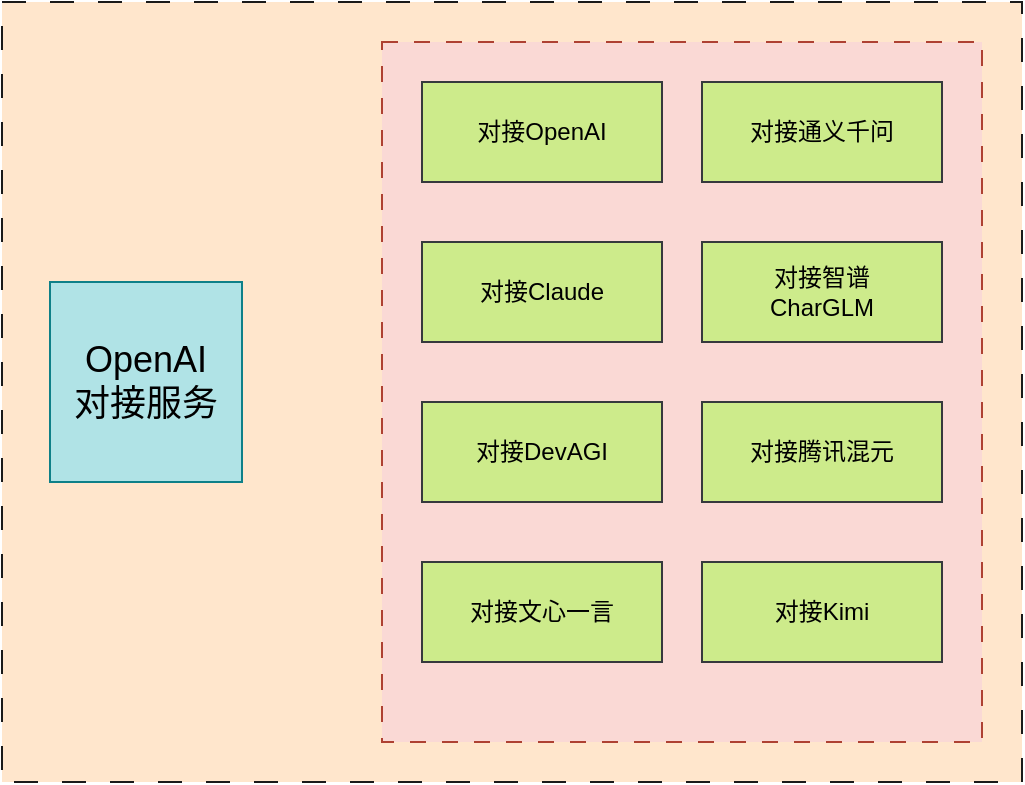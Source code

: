 <mxfile version="25.0.3">
  <diagram name="第 1 页" id="FFhI5Ify87RGp9g4HIUQ">
    <mxGraphModel dx="954" dy="627" grid="1" gridSize="10" guides="1" tooltips="1" connect="1" arrows="1" fold="1" page="1" pageScale="1" pageWidth="827" pageHeight="1169" math="0" shadow="0">
      <root>
        <mxCell id="0" />
        <mxCell id="1" parent="0" />
        <mxCell id="evc_-I8BFv6MO0Uh6OTk-1" value="" style="rounded=0;whiteSpace=wrap;html=1;fillColor=#ffe6cc;strokeColor=#1A1A1A;dashed=1;dashPattern=12 12;" vertex="1" parent="1">
          <mxGeometry x="390" y="110" width="510" height="390" as="geometry" />
        </mxCell>
        <mxCell id="evc_-I8BFv6MO0Uh6OTk-2" value="OpenAI&lt;div&gt;对接服务&lt;/div&gt;" style="rounded=0;whiteSpace=wrap;html=1;fillColor=#b0e3e6;strokeColor=#0e8088;fontSize=18;" vertex="1" parent="1">
          <mxGeometry x="414" y="250" width="96" height="100" as="geometry" />
        </mxCell>
        <mxCell id="evc_-I8BFv6MO0Uh6OTk-3" value="" style="rounded=0;whiteSpace=wrap;html=1;dashed=1;dashPattern=8 8;fillColor=#fad9d5;strokeColor=#ae4132;" vertex="1" parent="1">
          <mxGeometry x="580" y="130" width="300" height="350" as="geometry" />
        </mxCell>
        <mxCell id="evc_-I8BFv6MO0Uh6OTk-4" value="对接OpenAI" style="rounded=0;whiteSpace=wrap;html=1;fillColor=#cdeb8b;strokeColor=#36393d;" vertex="1" parent="1">
          <mxGeometry x="600" y="150" width="120" height="50" as="geometry" />
        </mxCell>
        <mxCell id="evc_-I8BFv6MO0Uh6OTk-5" value="对接Claude" style="rounded=0;whiteSpace=wrap;html=1;fillColor=#cdeb8b;strokeColor=#36393d;" vertex="1" parent="1">
          <mxGeometry x="600" y="230" width="120" height="50" as="geometry" />
        </mxCell>
        <mxCell id="evc_-I8BFv6MO0Uh6OTk-6" value="对接DevAGI" style="rounded=0;whiteSpace=wrap;html=1;fillColor=#cdeb8b;strokeColor=#36393d;" vertex="1" parent="1">
          <mxGeometry x="600" y="310" width="120" height="50" as="geometry" />
        </mxCell>
        <mxCell id="evc_-I8BFv6MO0Uh6OTk-7" value="对接文心一言" style="rounded=0;whiteSpace=wrap;html=1;fillColor=#cdeb8b;strokeColor=#36393d;" vertex="1" parent="1">
          <mxGeometry x="600" y="390" width="120" height="50" as="geometry" />
        </mxCell>
        <mxCell id="evc_-I8BFv6MO0Uh6OTk-8" value="对接通义千问" style="rounded=0;whiteSpace=wrap;html=1;fillColor=#cdeb8b;strokeColor=#36393d;" vertex="1" parent="1">
          <mxGeometry x="740" y="150" width="120" height="50" as="geometry" />
        </mxCell>
        <mxCell id="evc_-I8BFv6MO0Uh6OTk-9" value="对接智谱&lt;div&gt;CharGLM&lt;/div&gt;" style="rounded=0;whiteSpace=wrap;html=1;fillColor=#cdeb8b;strokeColor=#36393d;" vertex="1" parent="1">
          <mxGeometry x="740" y="230" width="120" height="50" as="geometry" />
        </mxCell>
        <mxCell id="evc_-I8BFv6MO0Uh6OTk-10" value="对接腾讯混元" style="rounded=0;whiteSpace=wrap;html=1;fillColor=#cdeb8b;strokeColor=#36393d;" vertex="1" parent="1">
          <mxGeometry x="740" y="310" width="120" height="50" as="geometry" />
        </mxCell>
        <mxCell id="evc_-I8BFv6MO0Uh6OTk-11" value="对接Kimi" style="rounded=0;whiteSpace=wrap;html=1;fillColor=#cdeb8b;strokeColor=#36393d;" vertex="1" parent="1">
          <mxGeometry x="740" y="390" width="120" height="50" as="geometry" />
        </mxCell>
      </root>
    </mxGraphModel>
  </diagram>
</mxfile>

